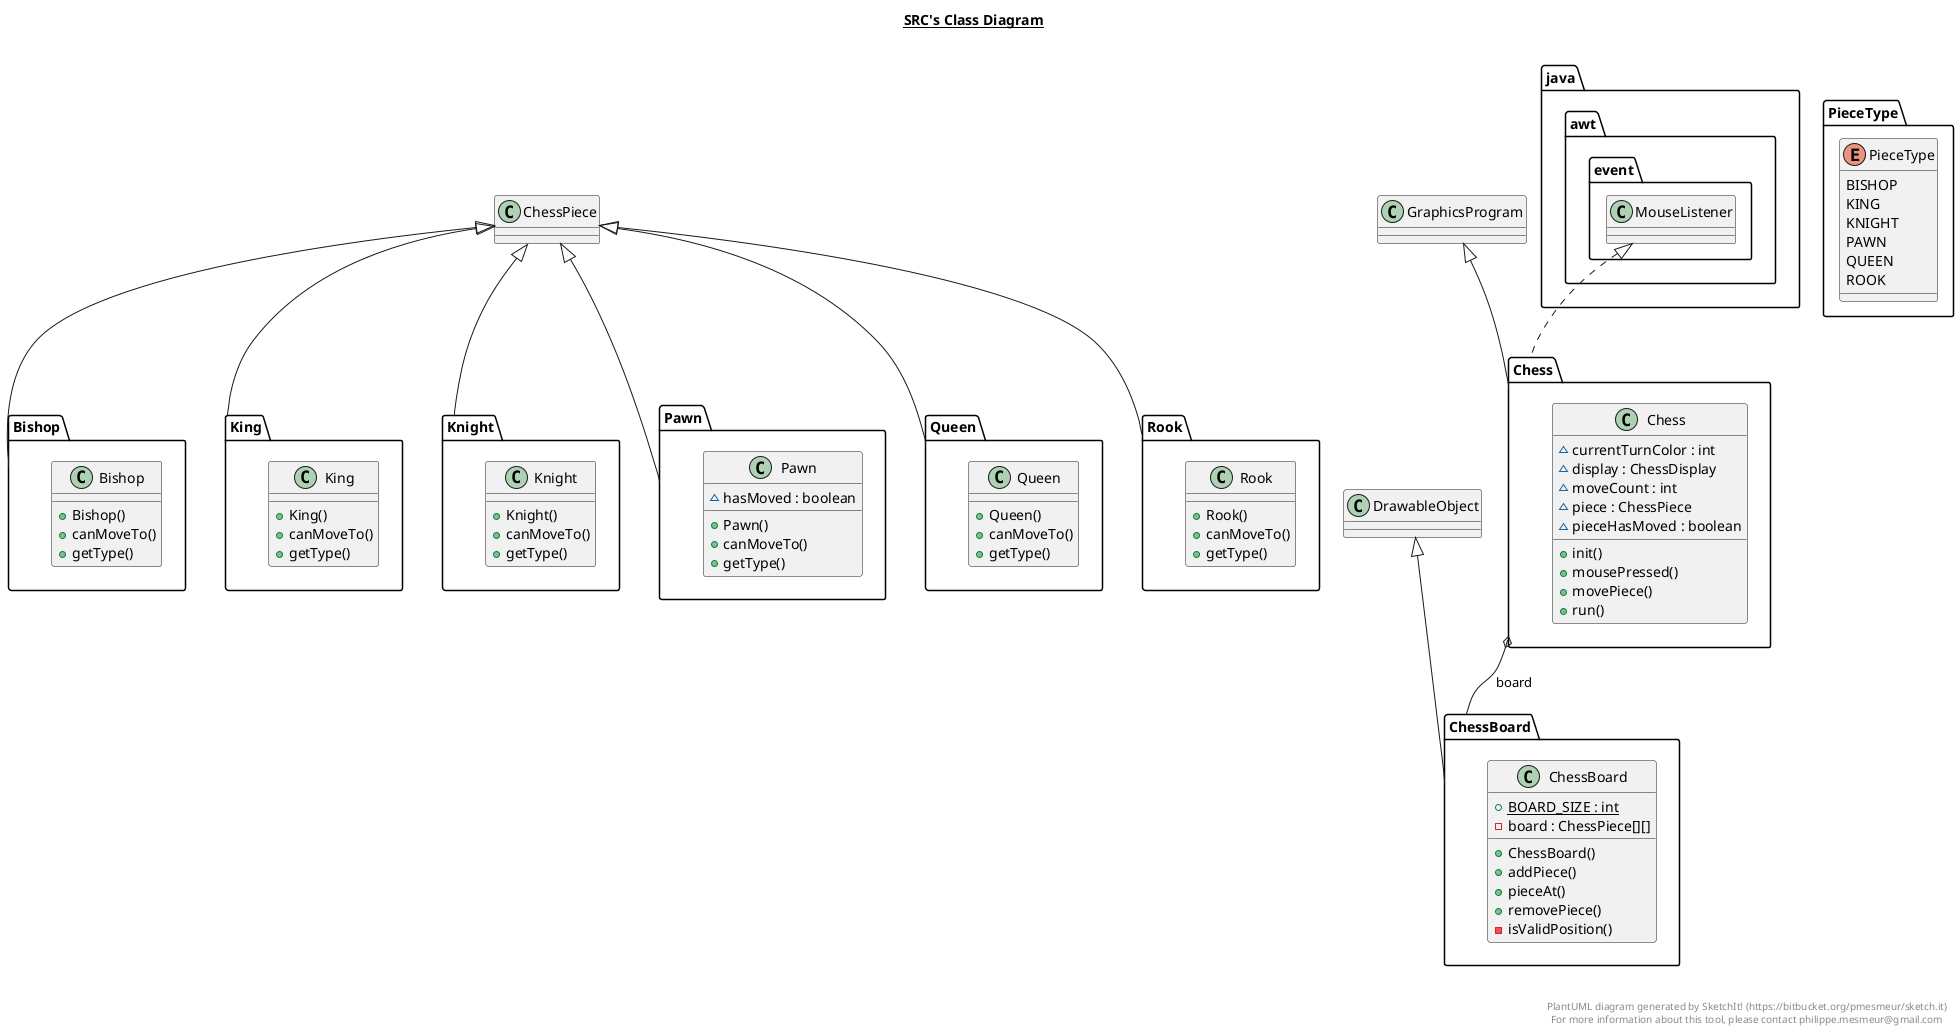 @startuml

title __SRC's Class Diagram__\n

  namespace Bishop {
    class Bishop {
        + Bishop()
        + canMoveTo()
        + getType()
    }
  }
  

  namespace Chess {
    class Chess {
        ~ currentTurnColor : int
        ~ display : ChessDisplay
        ~ moveCount : int
        ~ piece : ChessPiece
        ~ pieceHasMoved : boolean
        + init()
        + mousePressed()
        + movePiece()
        + run()
    }
  }
  

  namespace ChessBoard {
    class ChessBoard {
        {static} + BOARD_SIZE : int
        - board : ChessPiece[][]
        + ChessBoard()
        + addPiece()
        + pieceAt()
        + removePiece()
        - isValidPosition()
    }
  }
  

  namespace King {
    class King {
        + King()
        + canMoveTo()
        + getType()
    }
  }
  

  namespace Knight {
    class Knight {
        + Knight()
        + canMoveTo()
        + getType()
    }
  }
  

  namespace Pawn {
    class Pawn {
        ~ hasMoved : boolean
        + Pawn()
        + canMoveTo()
        + getType()
    }
  }
  

  namespace PieceType {
    enum PieceType {
      BISHOP
      KING
      KNIGHT
      PAWN
      QUEEN
      ROOK
    }
  }
  

  namespace Queen {
    class Queen {
        + Queen()
        + canMoveTo()
        + getType()
    }
  }
  

  namespace Rook {
    class Rook {
        + Rook()
        + canMoveTo()
        + getType()
    }
  }
  

  Bishop -up-|> ChessPiece
  Chess .up.|> java.awt.event.MouseListener
  Chess -up-|> GraphicsProgram
  Chess o-- ChessBoard : board
  ChessBoard -up-|> DrawableObject
  King -up-|> ChessPiece
  Knight -up-|> ChessPiece
  Pawn -up-|> ChessPiece
  Queen -up-|> ChessPiece
  Rook -up-|> ChessPiece


right footer


PlantUML diagram generated by SketchIt! (https://bitbucket.org/pmesmeur/sketch.it)
For more information about this tool, please contact philippe.mesmeur@gmail.com
endfooter

@enduml
